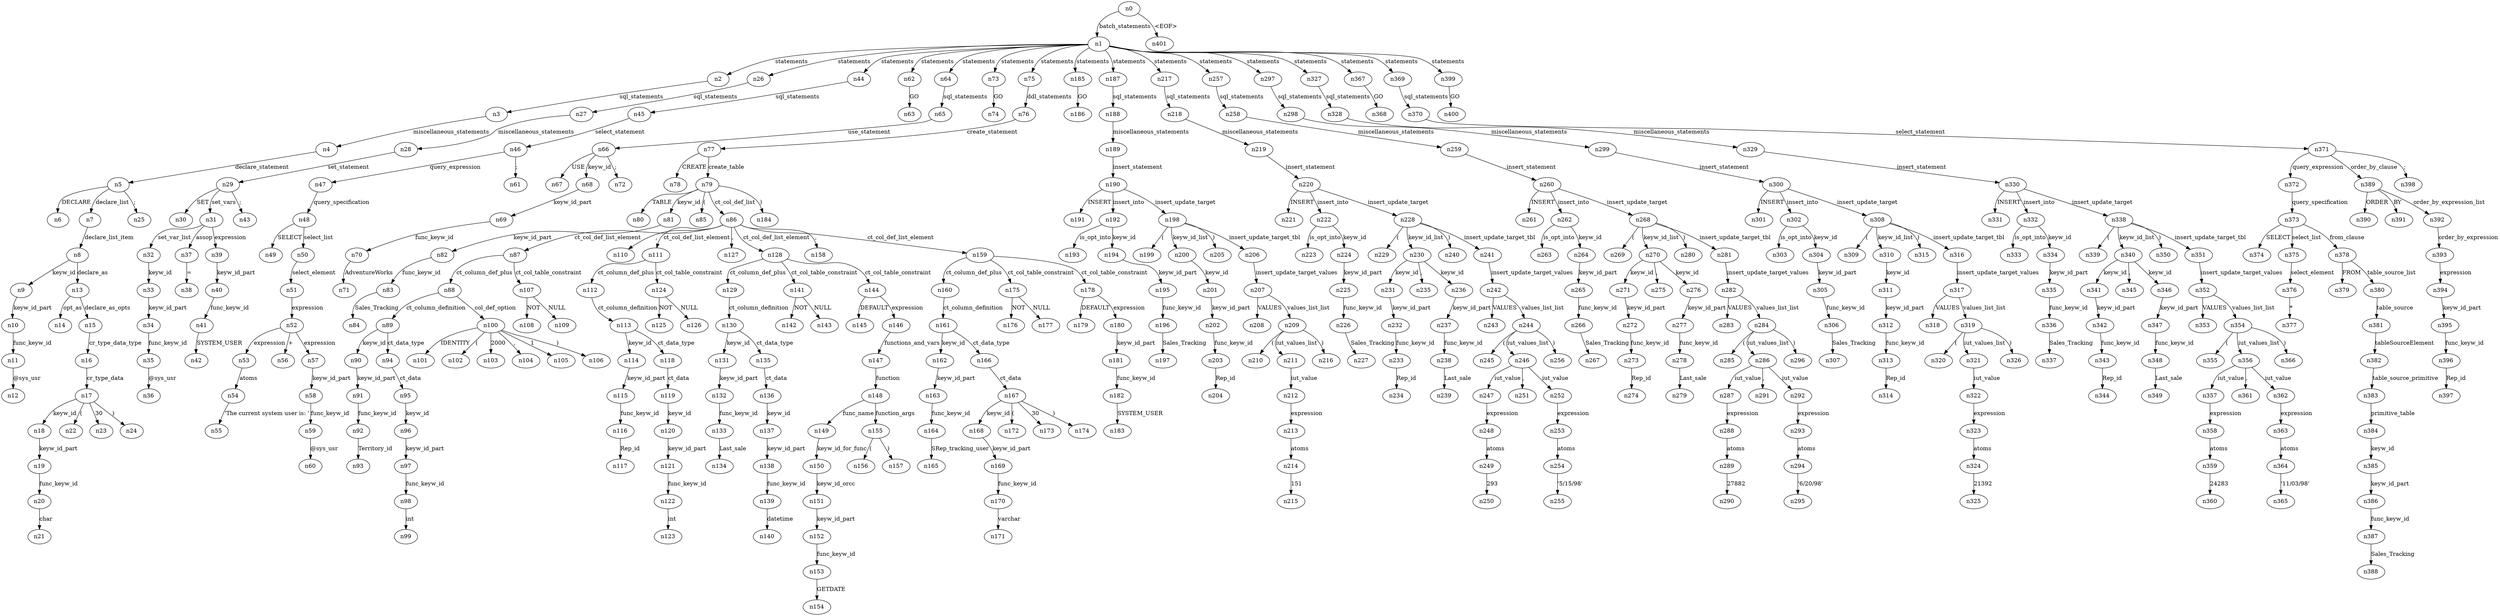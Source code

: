 digraph ParseTree {
  n0 -> n1 [label="batch_statements"];
  n1 -> n2 [label="statements"];
  n2 -> n3 [label="sql_statements"];
  n3 -> n4 [label="miscellaneous_statements"];
  n4 -> n5 [label="declare_statement"];
  n5 -> n6 [label="DECLARE"];
  n5 -> n7 [label="declare_list"];
  n7 -> n8 [label="declare_list_item"];
  n8 -> n9 [label="keyw_id"];
  n9 -> n10 [label="keyw_id_part"];
  n10 -> n11 [label="func_keyw_id"];
  n11 -> n12 [label="@sys_usr"];
  n8 -> n13 [label="declare_as"];
  n13 -> n14 [label="opt_as"];
  n13 -> n15 [label="declare_as_opts"];
  n15 -> n16 [label="cr_type_data_type"];
  n16 -> n17 [label="cr_type_data"];
  n17 -> n18 [label="keyw_id"];
  n18 -> n19 [label="keyw_id_part"];
  n19 -> n20 [label="func_keyw_id"];
  n20 -> n21 [label="char"];
  n17 -> n22 [label="("];
  n17 -> n23 [label="30"];
  n17 -> n24 [label=")"];
  n5 -> n25 [label=";"];
  n1 -> n26 [label="statements"];
  n26 -> n27 [label="sql_statements"];
  n27 -> n28 [label="miscellaneous_statements"];
  n28 -> n29 [label="set_statement"];
  n29 -> n30 [label="SET"];
  n29 -> n31 [label="set_vars"];
  n31 -> n32 [label="set_var_list"];
  n32 -> n33 [label="keyw_id"];
  n33 -> n34 [label="keyw_id_part"];
  n34 -> n35 [label="func_keyw_id"];
  n35 -> n36 [label="@sys_usr"];
  n31 -> n37 [label="assop"];
  n37 -> n38 [label="="];
  n31 -> n39 [label="expression"];
  n39 -> n40 [label="keyw_id_part"];
  n40 -> n41 [label="func_keyw_id"];
  n41 -> n42 [label="SYSTEM_USER"];
  n29 -> n43 [label=";"];
  n1 -> n44 [label="statements"];
  n44 -> n45 [label="sql_statements"];
  n45 -> n46 [label="select_statement"];
  n46 -> n47 [label="query_expression"];
  n47 -> n48 [label="query_specification"];
  n48 -> n49 [label="SELECT"];
  n48 -> n50 [label="select_list"];
  n50 -> n51 [label="select_element"];
  n51 -> n52 [label="expression"];
  n52 -> n53 [label="expression"];
  n53 -> n54 [label="atoms"];
  n54 -> n55 [label="'The current system user is: '"];
  n52 -> n56 [label="+"];
  n52 -> n57 [label="expression"];
  n57 -> n58 [label="keyw_id_part"];
  n58 -> n59 [label="func_keyw_id"];
  n59 -> n60 [label="@sys_usr"];
  n46 -> n61 [label=";"];
  n1 -> n62 [label="statements"];
  n62 -> n63 [label="GO"];
  n1 -> n64 [label="statements"];
  n64 -> n65 [label="sql_statements"];
  n65 -> n66 [label="use_statement"];
  n66 -> n67 [label="USE"];
  n66 -> n68 [label="keyw_id"];
  n68 -> n69 [label="keyw_id_part"];
  n69 -> n70 [label="func_keyw_id"];
  n70 -> n71 [label="AdventureWorks"];
  n66 -> n72 [label=";"];
  n1 -> n73 [label="statements"];
  n73 -> n74 [label="GO"];
  n1 -> n75 [label="statements"];
  n75 -> n76 [label="ddl_statements"];
  n76 -> n77 [label="create_statement"];
  n77 -> n78 [label="CREATE"];
  n77 -> n79 [label="create_table"];
  n79 -> n80 [label="TABLE"];
  n79 -> n81 [label="keyw_id"];
  n81 -> n82 [label="keyw_id_part"];
  n82 -> n83 [label="func_keyw_id"];
  n83 -> n84 [label="Sales_Tracking"];
  n79 -> n85 [label="("];
  n79 -> n86 [label="ct_col_def_list"];
  n86 -> n87 [label="ct_col_def_list_element"];
  n87 -> n88 [label="ct_column_def_plus"];
  n88 -> n89 [label="ct_column_definition"];
  n89 -> n90 [label="keyw_id"];
  n90 -> n91 [label="keyw_id_part"];
  n91 -> n92 [label="func_keyw_id"];
  n92 -> n93 [label="Territory_id"];
  n89 -> n94 [label="ct_data_type"];
  n94 -> n95 [label="ct_data"];
  n95 -> n96 [label="keyw_id"];
  n96 -> n97 [label="keyw_id_part"];
  n97 -> n98 [label="func_keyw_id"];
  n98 -> n99 [label="int"];
  n88 -> n100 [label="col_def_option"];
  n100 -> n101 [label="IDENTITY"];
  n100 -> n102 [label="("];
  n100 -> n103 [label="2000"];
  n100 -> n104 [label=","];
  n100 -> n105 [label="1"];
  n100 -> n106 [label=")"];
  n87 -> n107 [label="ct_col_table_constraint"];
  n107 -> n108 [label="NOT"];
  n107 -> n109 [label="NULL"];
  n86 -> n110 [label=","];
  n86 -> n111 [label="ct_col_def_list_element"];
  n111 -> n112 [label="ct_column_def_plus"];
  n112 -> n113 [label="ct_column_definition"];
  n113 -> n114 [label="keyw_id"];
  n114 -> n115 [label="keyw_id_part"];
  n115 -> n116 [label="func_keyw_id"];
  n116 -> n117 [label="Rep_id"];
  n113 -> n118 [label="ct_data_type"];
  n118 -> n119 [label="ct_data"];
  n119 -> n120 [label="keyw_id"];
  n120 -> n121 [label="keyw_id_part"];
  n121 -> n122 [label="func_keyw_id"];
  n122 -> n123 [label="int"];
  n111 -> n124 [label="ct_col_table_constraint"];
  n124 -> n125 [label="NOT"];
  n124 -> n126 [label="NULL"];
  n86 -> n127 [label=","];
  n86 -> n128 [label="ct_col_def_list_element"];
  n128 -> n129 [label="ct_column_def_plus"];
  n129 -> n130 [label="ct_column_definition"];
  n130 -> n131 [label="keyw_id"];
  n131 -> n132 [label="keyw_id_part"];
  n132 -> n133 [label="func_keyw_id"];
  n133 -> n134 [label="Last_sale"];
  n130 -> n135 [label="ct_data_type"];
  n135 -> n136 [label="ct_data"];
  n136 -> n137 [label="keyw_id"];
  n137 -> n138 [label="keyw_id_part"];
  n138 -> n139 [label="func_keyw_id"];
  n139 -> n140 [label="datetime"];
  n128 -> n141 [label="ct_col_table_constraint"];
  n141 -> n142 [label="NOT"];
  n141 -> n143 [label="NULL"];
  n128 -> n144 [label="ct_col_table_constraint"];
  n144 -> n145 [label="DEFAULT"];
  n144 -> n146 [label="expression"];
  n146 -> n147 [label="functions_and_vars"];
  n147 -> n148 [label="function"];
  n148 -> n149 [label="func_name"];
  n149 -> n150 [label="keyw_id_for_func"];
  n150 -> n151 [label="keyw_id_orcc"];
  n151 -> n152 [label="keyw_id_part"];
  n152 -> n153 [label="func_keyw_id"];
  n153 -> n154 [label="GETDATE"];
  n148 -> n155 [label="function_args"];
  n155 -> n156 [label="("];
  n155 -> n157 [label=")"];
  n86 -> n158 [label=","];
  n86 -> n159 [label="ct_col_def_list_element"];
  n159 -> n160 [label="ct_column_def_plus"];
  n160 -> n161 [label="ct_column_definition"];
  n161 -> n162 [label="keyw_id"];
  n162 -> n163 [label="keyw_id_part"];
  n163 -> n164 [label="func_keyw_id"];
  n164 -> n165 [label="SRep_tracking_user"];
  n161 -> n166 [label="ct_data_type"];
  n166 -> n167 [label="ct_data"];
  n167 -> n168 [label="keyw_id"];
  n168 -> n169 [label="keyw_id_part"];
  n169 -> n170 [label="func_keyw_id"];
  n170 -> n171 [label="varchar"];
  n167 -> n172 [label="("];
  n167 -> n173 [label="30"];
  n167 -> n174 [label=")"];
  n159 -> n175 [label="ct_col_table_constraint"];
  n175 -> n176 [label="NOT"];
  n175 -> n177 [label="NULL"];
  n159 -> n178 [label="ct_col_table_constraint"];
  n178 -> n179 [label="DEFAULT"];
  n178 -> n180 [label="expression"];
  n180 -> n181 [label="keyw_id_part"];
  n181 -> n182 [label="func_keyw_id"];
  n182 -> n183 [label="SYSTEM_USER"];
  n79 -> n184 [label=")"];
  n1 -> n185 [label="statements"];
  n185 -> n186 [label="GO"];
  n1 -> n187 [label="statements"];
  n187 -> n188 [label="sql_statements"];
  n188 -> n189 [label="miscellaneous_statements"];
  n189 -> n190 [label="insert_statement"];
  n190 -> n191 [label="INSERT"];
  n190 -> n192 [label="insert_into"];
  n192 -> n193 [label="is_opt_into"];
  n192 -> n194 [label="keyw_id"];
  n194 -> n195 [label="keyw_id_part"];
  n195 -> n196 [label="func_keyw_id"];
  n196 -> n197 [label="Sales_Tracking"];
  n190 -> n198 [label="insert_update_target"];
  n198 -> n199 [label="("];
  n198 -> n200 [label="keyw_id_list"];
  n200 -> n201 [label="keyw_id"];
  n201 -> n202 [label="keyw_id_part"];
  n202 -> n203 [label="func_keyw_id"];
  n203 -> n204 [label="Rep_id"];
  n198 -> n205 [label=")"];
  n198 -> n206 [label="insert_update_target_tbl"];
  n206 -> n207 [label="insert_update_target_values"];
  n207 -> n208 [label="VALUES"];
  n207 -> n209 [label="values_list_list"];
  n209 -> n210 [label="("];
  n209 -> n211 [label="iut_values_list"];
  n211 -> n212 [label="iut_value"];
  n212 -> n213 [label="expression"];
  n213 -> n214 [label="atoms"];
  n214 -> n215 [label="151"];
  n209 -> n216 [label=")"];
  n1 -> n217 [label="statements"];
  n217 -> n218 [label="sql_statements"];
  n218 -> n219 [label="miscellaneous_statements"];
  n219 -> n220 [label="insert_statement"];
  n220 -> n221 [label="INSERT"];
  n220 -> n222 [label="insert_into"];
  n222 -> n223 [label="is_opt_into"];
  n222 -> n224 [label="keyw_id"];
  n224 -> n225 [label="keyw_id_part"];
  n225 -> n226 [label="func_keyw_id"];
  n226 -> n227 [label="Sales_Tracking"];
  n220 -> n228 [label="insert_update_target"];
  n228 -> n229 [label="("];
  n228 -> n230 [label="keyw_id_list"];
  n230 -> n231 [label="keyw_id"];
  n231 -> n232 [label="keyw_id_part"];
  n232 -> n233 [label="func_keyw_id"];
  n233 -> n234 [label="Rep_id"];
  n230 -> n235 [label=","];
  n230 -> n236 [label="keyw_id"];
  n236 -> n237 [label="keyw_id_part"];
  n237 -> n238 [label="func_keyw_id"];
  n238 -> n239 [label="Last_sale"];
  n228 -> n240 [label=")"];
  n228 -> n241 [label="insert_update_target_tbl"];
  n241 -> n242 [label="insert_update_target_values"];
  n242 -> n243 [label="VALUES"];
  n242 -> n244 [label="values_list_list"];
  n244 -> n245 [label="("];
  n244 -> n246 [label="iut_values_list"];
  n246 -> n247 [label="iut_value"];
  n247 -> n248 [label="expression"];
  n248 -> n249 [label="atoms"];
  n249 -> n250 [label="293"];
  n246 -> n251 [label=","];
  n246 -> n252 [label="iut_value"];
  n252 -> n253 [label="expression"];
  n253 -> n254 [label="atoms"];
  n254 -> n255 [label="'5/15/98'"];
  n244 -> n256 [label=")"];
  n1 -> n257 [label="statements"];
  n257 -> n258 [label="sql_statements"];
  n258 -> n259 [label="miscellaneous_statements"];
  n259 -> n260 [label="insert_statement"];
  n260 -> n261 [label="INSERT"];
  n260 -> n262 [label="insert_into"];
  n262 -> n263 [label="is_opt_into"];
  n262 -> n264 [label="keyw_id"];
  n264 -> n265 [label="keyw_id_part"];
  n265 -> n266 [label="func_keyw_id"];
  n266 -> n267 [label="Sales_Tracking"];
  n260 -> n268 [label="insert_update_target"];
  n268 -> n269 [label="("];
  n268 -> n270 [label="keyw_id_list"];
  n270 -> n271 [label="keyw_id"];
  n271 -> n272 [label="keyw_id_part"];
  n272 -> n273 [label="func_keyw_id"];
  n273 -> n274 [label="Rep_id"];
  n270 -> n275 [label=","];
  n270 -> n276 [label="keyw_id"];
  n276 -> n277 [label="keyw_id_part"];
  n277 -> n278 [label="func_keyw_id"];
  n278 -> n279 [label="Last_sale"];
  n268 -> n280 [label=")"];
  n268 -> n281 [label="insert_update_target_tbl"];
  n281 -> n282 [label="insert_update_target_values"];
  n282 -> n283 [label="VALUES"];
  n282 -> n284 [label="values_list_list"];
  n284 -> n285 [label="("];
  n284 -> n286 [label="iut_values_list"];
  n286 -> n287 [label="iut_value"];
  n287 -> n288 [label="expression"];
  n288 -> n289 [label="atoms"];
  n289 -> n290 [label="27882"];
  n286 -> n291 [label=","];
  n286 -> n292 [label="iut_value"];
  n292 -> n293 [label="expression"];
  n293 -> n294 [label="atoms"];
  n294 -> n295 [label="'6/20/98'"];
  n284 -> n296 [label=")"];
  n1 -> n297 [label="statements"];
  n297 -> n298 [label="sql_statements"];
  n298 -> n299 [label="miscellaneous_statements"];
  n299 -> n300 [label="insert_statement"];
  n300 -> n301 [label="INSERT"];
  n300 -> n302 [label="insert_into"];
  n302 -> n303 [label="is_opt_into"];
  n302 -> n304 [label="keyw_id"];
  n304 -> n305 [label="keyw_id_part"];
  n305 -> n306 [label="func_keyw_id"];
  n306 -> n307 [label="Sales_Tracking"];
  n300 -> n308 [label="insert_update_target"];
  n308 -> n309 [label="("];
  n308 -> n310 [label="keyw_id_list"];
  n310 -> n311 [label="keyw_id"];
  n311 -> n312 [label="keyw_id_part"];
  n312 -> n313 [label="func_keyw_id"];
  n313 -> n314 [label="Rep_id"];
  n308 -> n315 [label=")"];
  n308 -> n316 [label="insert_update_target_tbl"];
  n316 -> n317 [label="insert_update_target_values"];
  n317 -> n318 [label="VALUES"];
  n317 -> n319 [label="values_list_list"];
  n319 -> n320 [label="("];
  n319 -> n321 [label="iut_values_list"];
  n321 -> n322 [label="iut_value"];
  n322 -> n323 [label="expression"];
  n323 -> n324 [label="atoms"];
  n324 -> n325 [label="21392"];
  n319 -> n326 [label=")"];
  n1 -> n327 [label="statements"];
  n327 -> n328 [label="sql_statements"];
  n328 -> n329 [label="miscellaneous_statements"];
  n329 -> n330 [label="insert_statement"];
  n330 -> n331 [label="INSERT"];
  n330 -> n332 [label="insert_into"];
  n332 -> n333 [label="is_opt_into"];
  n332 -> n334 [label="keyw_id"];
  n334 -> n335 [label="keyw_id_part"];
  n335 -> n336 [label="func_keyw_id"];
  n336 -> n337 [label="Sales_Tracking"];
  n330 -> n338 [label="insert_update_target"];
  n338 -> n339 [label="("];
  n338 -> n340 [label="keyw_id_list"];
  n340 -> n341 [label="keyw_id"];
  n341 -> n342 [label="keyw_id_part"];
  n342 -> n343 [label="func_keyw_id"];
  n343 -> n344 [label="Rep_id"];
  n340 -> n345 [label=","];
  n340 -> n346 [label="keyw_id"];
  n346 -> n347 [label="keyw_id_part"];
  n347 -> n348 [label="func_keyw_id"];
  n348 -> n349 [label="Last_sale"];
  n338 -> n350 [label=")"];
  n338 -> n351 [label="insert_update_target_tbl"];
  n351 -> n352 [label="insert_update_target_values"];
  n352 -> n353 [label="VALUES"];
  n352 -> n354 [label="values_list_list"];
  n354 -> n355 [label="("];
  n354 -> n356 [label="iut_values_list"];
  n356 -> n357 [label="iut_value"];
  n357 -> n358 [label="expression"];
  n358 -> n359 [label="atoms"];
  n359 -> n360 [label="24283"];
  n356 -> n361 [label=","];
  n356 -> n362 [label="iut_value"];
  n362 -> n363 [label="expression"];
  n363 -> n364 [label="atoms"];
  n364 -> n365 [label="'11/03/98'"];
  n354 -> n366 [label=")"];
  n1 -> n367 [label="statements"];
  n367 -> n368 [label="GO"];
  n1 -> n369 [label="statements"];
  n369 -> n370 [label="sql_statements"];
  n370 -> n371 [label="select_statement"];
  n371 -> n372 [label="query_expression"];
  n372 -> n373 [label="query_specification"];
  n373 -> n374 [label="SELECT"];
  n373 -> n375 [label="select_list"];
  n375 -> n376 [label="select_element"];
  n376 -> n377 [label="*"];
  n373 -> n378 [label="from_clause"];
  n378 -> n379 [label="FROM"];
  n378 -> n380 [label="table_source_list"];
  n380 -> n381 [label="table_source"];
  n381 -> n382 [label="tableSourceElement"];
  n382 -> n383 [label="table_source_primitive"];
  n383 -> n384 [label="primitive_table"];
  n384 -> n385 [label="keyw_id"];
  n385 -> n386 [label="keyw_id_part"];
  n386 -> n387 [label="func_keyw_id"];
  n387 -> n388 [label="Sales_Tracking"];
  n371 -> n389 [label="order_by_clause"];
  n389 -> n390 [label="ORDER"];
  n389 -> n391 [label="BY"];
  n389 -> n392 [label="order_by_expression_list"];
  n392 -> n393 [label="order_by_expression"];
  n393 -> n394 [label="expression"];
  n394 -> n395 [label="keyw_id_part"];
  n395 -> n396 [label="func_keyw_id"];
  n396 -> n397 [label="Rep_id"];
  n371 -> n398 [label=";"];
  n1 -> n399 [label="statements"];
  n399 -> n400 [label="GO"];
  n0 -> n401 [label="<EOF>"];
}